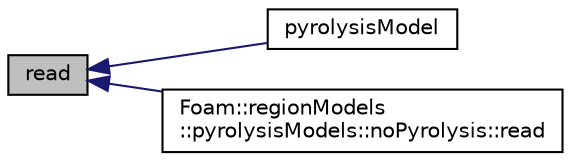 digraph "read"
{
  bgcolor="transparent";
  edge [fontname="Helvetica",fontsize="10",labelfontname="Helvetica",labelfontsize="10"];
  node [fontname="Helvetica",fontsize="10",shape=record];
  rankdir="LR";
  Node1 [label="read",height=0.2,width=0.4,color="black", fillcolor="grey75", style="filled" fontcolor="black"];
  Node1 -> Node2 [dir="back",color="midnightblue",fontsize="10",style="solid",fontname="Helvetica"];
  Node2 [label="pyrolysisModel",height=0.2,width=0.4,color="black",URL="$classFoam_1_1regionModels_1_1pyrolysisModels_1_1pyrolysisModel.html#afdd4b2371c158812190a22a94da121d2",tooltip="Construct from type name and mesh and dictionary. "];
  Node1 -> Node3 [dir="back",color="midnightblue",fontsize="10",style="solid",fontname="Helvetica"];
  Node3 [label="Foam::regionModels\l::pyrolysisModels::noPyrolysis::read",height=0.2,width=0.4,color="black",URL="$classFoam_1_1regionModels_1_1pyrolysisModels_1_1noPyrolysis.html#a6ce0c64db98eb6144d363dbfc86104eb",tooltip="Read control parameters from dictionary. "];
}
